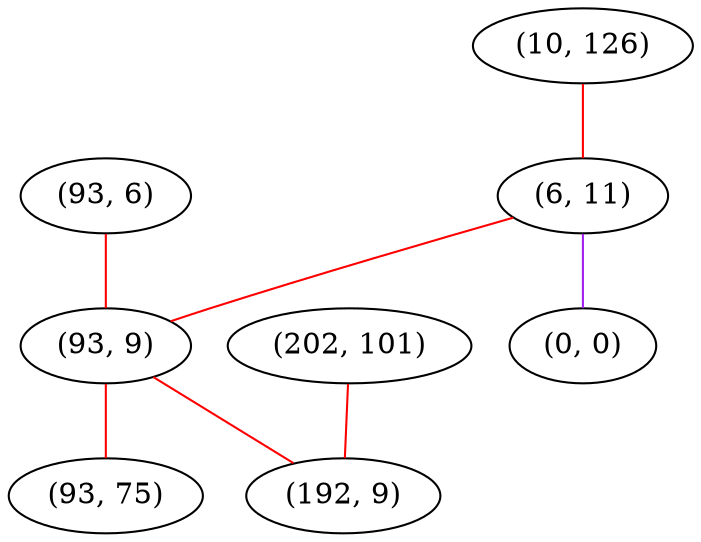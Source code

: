 graph "" {
"(93, 6)";
"(202, 101)";
"(10, 126)";
"(6, 11)";
"(93, 9)";
"(93, 75)";
"(0, 0)";
"(192, 9)";
"(93, 6)" -- "(93, 9)"  [color=red, key=0, weight=1];
"(202, 101)" -- "(192, 9)"  [color=red, key=0, weight=1];
"(10, 126)" -- "(6, 11)"  [color=red, key=0, weight=1];
"(6, 11)" -- "(93, 9)"  [color=red, key=0, weight=1];
"(6, 11)" -- "(0, 0)"  [color=purple, key=0, weight=4];
"(93, 9)" -- "(192, 9)"  [color=red, key=0, weight=1];
"(93, 9)" -- "(93, 75)"  [color=red, key=0, weight=1];
}
